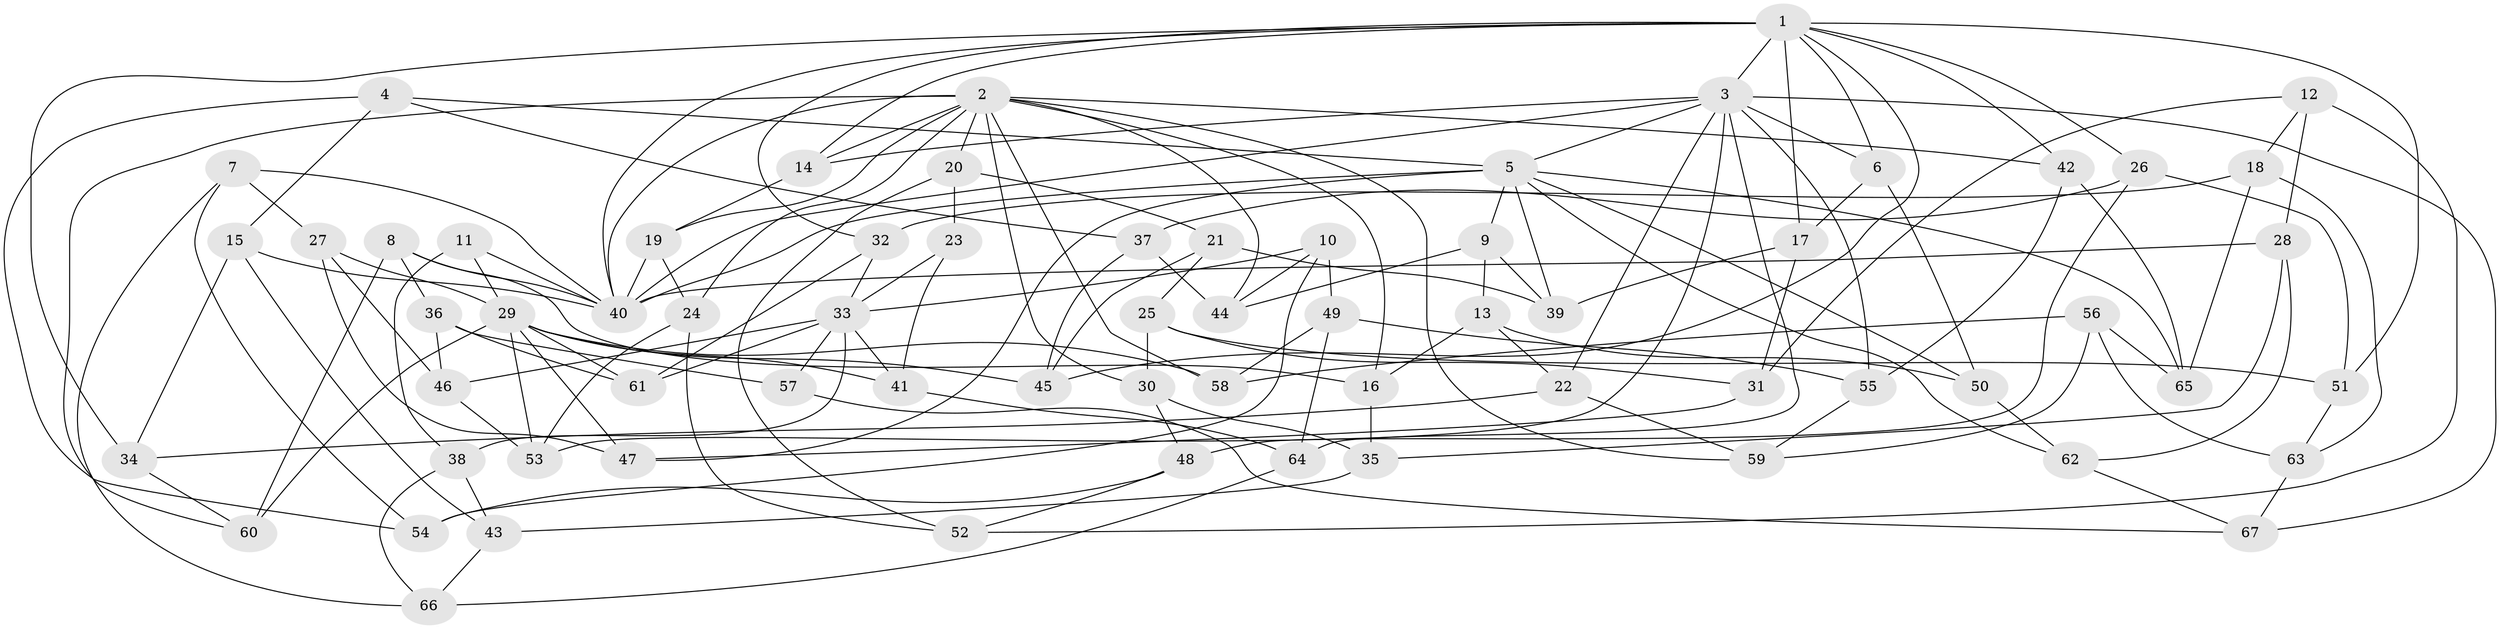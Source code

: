 // original degree distribution, {4: 1.0}
// Generated by graph-tools (version 1.1) at 2025/53/03/04/25 22:53:40]
// undirected, 67 vertices, 153 edges
graph export_dot {
  node [color=gray90,style=filled];
  1;
  2;
  3;
  4;
  5;
  6;
  7;
  8;
  9;
  10;
  11;
  12;
  13;
  14;
  15;
  16;
  17;
  18;
  19;
  20;
  21;
  22;
  23;
  24;
  25;
  26;
  27;
  28;
  29;
  30;
  31;
  32;
  33;
  34;
  35;
  36;
  37;
  38;
  39;
  40;
  41;
  42;
  43;
  44;
  45;
  46;
  47;
  48;
  49;
  50;
  51;
  52;
  53;
  54;
  55;
  56;
  57;
  58;
  59;
  60;
  61;
  62;
  63;
  64;
  65;
  66;
  67;
  1 -- 3 [weight=2.0];
  1 -- 6 [weight=1.0];
  1 -- 14 [weight=1.0];
  1 -- 17 [weight=1.0];
  1 -- 26 [weight=1.0];
  1 -- 32 [weight=1.0];
  1 -- 34 [weight=1.0];
  1 -- 40 [weight=1.0];
  1 -- 42 [weight=1.0];
  1 -- 45 [weight=1.0];
  1 -- 51 [weight=1.0];
  2 -- 14 [weight=1.0];
  2 -- 16 [weight=1.0];
  2 -- 19 [weight=1.0];
  2 -- 20 [weight=1.0];
  2 -- 24 [weight=1.0];
  2 -- 30 [weight=1.0];
  2 -- 40 [weight=1.0];
  2 -- 42 [weight=1.0];
  2 -- 44 [weight=1.0];
  2 -- 58 [weight=1.0];
  2 -- 59 [weight=1.0];
  2 -- 60 [weight=1.0];
  3 -- 5 [weight=1.0];
  3 -- 6 [weight=1.0];
  3 -- 14 [weight=1.0];
  3 -- 22 [weight=1.0];
  3 -- 40 [weight=2.0];
  3 -- 53 [weight=1.0];
  3 -- 55 [weight=1.0];
  3 -- 64 [weight=1.0];
  3 -- 67 [weight=1.0];
  4 -- 5 [weight=1.0];
  4 -- 15 [weight=1.0];
  4 -- 37 [weight=1.0];
  4 -- 54 [weight=1.0];
  5 -- 9 [weight=1.0];
  5 -- 39 [weight=1.0];
  5 -- 40 [weight=2.0];
  5 -- 47 [weight=1.0];
  5 -- 50 [weight=1.0];
  5 -- 62 [weight=1.0];
  5 -- 65 [weight=1.0];
  6 -- 17 [weight=1.0];
  6 -- 50 [weight=1.0];
  7 -- 27 [weight=1.0];
  7 -- 40 [weight=1.0];
  7 -- 54 [weight=1.0];
  7 -- 66 [weight=1.0];
  8 -- 16 [weight=1.0];
  8 -- 36 [weight=1.0];
  8 -- 40 [weight=1.0];
  8 -- 60 [weight=1.0];
  9 -- 13 [weight=1.0];
  9 -- 39 [weight=1.0];
  9 -- 44 [weight=1.0];
  10 -- 33 [weight=1.0];
  10 -- 44 [weight=1.0];
  10 -- 49 [weight=1.0];
  10 -- 54 [weight=1.0];
  11 -- 29 [weight=2.0];
  11 -- 38 [weight=1.0];
  11 -- 40 [weight=1.0];
  12 -- 18 [weight=1.0];
  12 -- 28 [weight=1.0];
  12 -- 31 [weight=1.0];
  12 -- 52 [weight=1.0];
  13 -- 16 [weight=1.0];
  13 -- 22 [weight=1.0];
  13 -- 50 [weight=1.0];
  14 -- 19 [weight=1.0];
  15 -- 34 [weight=1.0];
  15 -- 40 [weight=1.0];
  15 -- 43 [weight=1.0];
  16 -- 35 [weight=1.0];
  17 -- 31 [weight=1.0];
  17 -- 39 [weight=1.0];
  18 -- 32 [weight=1.0];
  18 -- 63 [weight=1.0];
  18 -- 65 [weight=1.0];
  19 -- 24 [weight=1.0];
  19 -- 40 [weight=1.0];
  20 -- 21 [weight=1.0];
  20 -- 23 [weight=1.0];
  20 -- 52 [weight=1.0];
  21 -- 25 [weight=1.0];
  21 -- 39 [weight=1.0];
  21 -- 45 [weight=1.0];
  22 -- 34 [weight=1.0];
  22 -- 59 [weight=1.0];
  23 -- 33 [weight=2.0];
  23 -- 41 [weight=1.0];
  24 -- 52 [weight=1.0];
  24 -- 53 [weight=1.0];
  25 -- 30 [weight=1.0];
  25 -- 31 [weight=1.0];
  25 -- 51 [weight=1.0];
  26 -- 37 [weight=1.0];
  26 -- 48 [weight=1.0];
  26 -- 51 [weight=1.0];
  27 -- 29 [weight=1.0];
  27 -- 46 [weight=1.0];
  27 -- 47 [weight=1.0];
  28 -- 35 [weight=1.0];
  28 -- 40 [weight=1.0];
  28 -- 62 [weight=1.0];
  29 -- 41 [weight=1.0];
  29 -- 45 [weight=1.0];
  29 -- 47 [weight=1.0];
  29 -- 53 [weight=1.0];
  29 -- 58 [weight=1.0];
  29 -- 60 [weight=1.0];
  29 -- 61 [weight=1.0];
  30 -- 35 [weight=1.0];
  30 -- 48 [weight=1.0];
  31 -- 47 [weight=1.0];
  32 -- 33 [weight=1.0];
  32 -- 61 [weight=1.0];
  33 -- 38 [weight=1.0];
  33 -- 41 [weight=1.0];
  33 -- 46 [weight=1.0];
  33 -- 57 [weight=2.0];
  33 -- 61 [weight=1.0];
  34 -- 60 [weight=1.0];
  35 -- 43 [weight=1.0];
  36 -- 46 [weight=1.0];
  36 -- 57 [weight=1.0];
  36 -- 61 [weight=1.0];
  37 -- 44 [weight=1.0];
  37 -- 45 [weight=1.0];
  38 -- 43 [weight=1.0];
  38 -- 66 [weight=1.0];
  41 -- 64 [weight=1.0];
  42 -- 55 [weight=1.0];
  42 -- 65 [weight=1.0];
  43 -- 66 [weight=1.0];
  46 -- 53 [weight=1.0];
  48 -- 52 [weight=1.0];
  48 -- 54 [weight=1.0];
  49 -- 55 [weight=1.0];
  49 -- 58 [weight=1.0];
  49 -- 64 [weight=1.0];
  50 -- 62 [weight=1.0];
  51 -- 63 [weight=1.0];
  55 -- 59 [weight=1.0];
  56 -- 58 [weight=1.0];
  56 -- 59 [weight=1.0];
  56 -- 63 [weight=1.0];
  56 -- 65 [weight=1.0];
  57 -- 67 [weight=1.0];
  62 -- 67 [weight=1.0];
  63 -- 67 [weight=1.0];
  64 -- 66 [weight=1.0];
}

